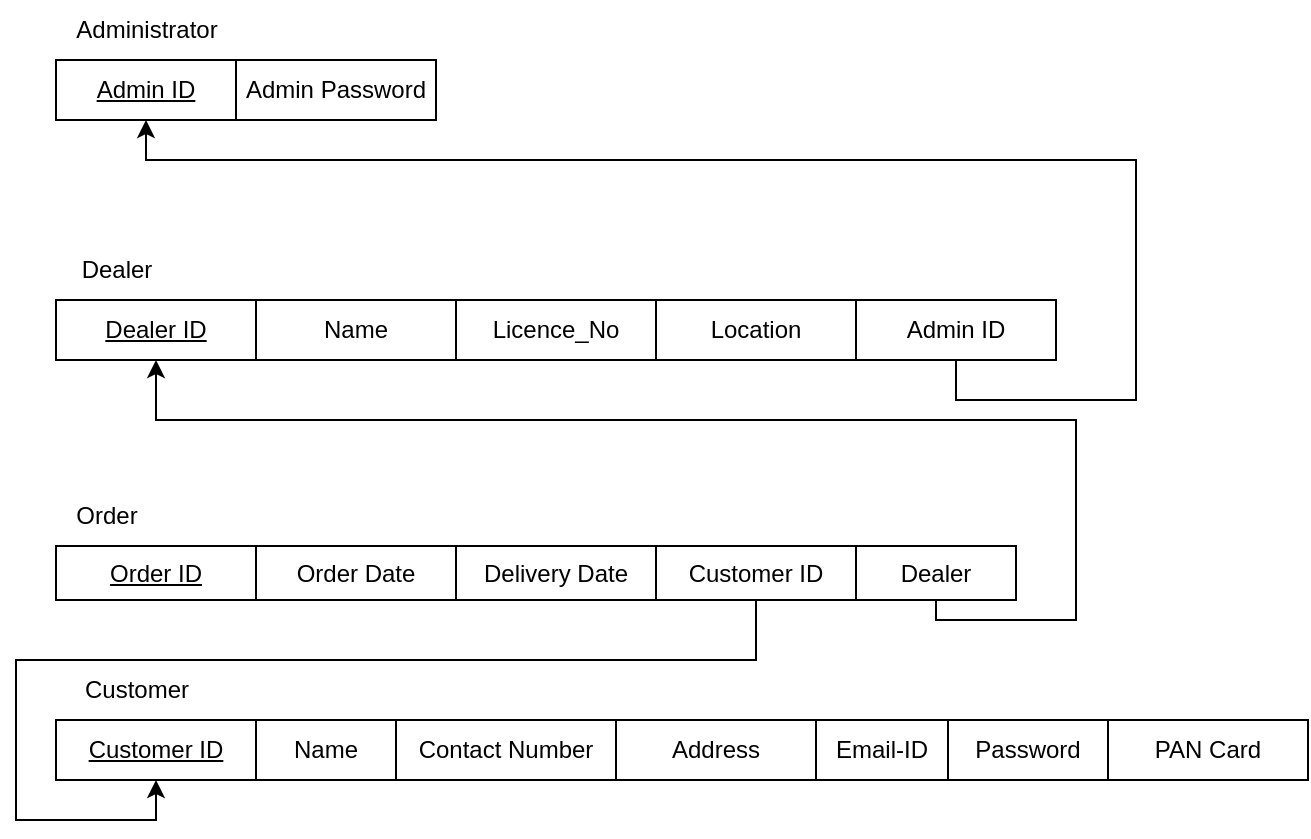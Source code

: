 <mxfile version="20.4.2" type="device"><diagram id="R2lEEEUBdFMjLlhIrx00" name="Page-1"><mxGraphModel dx="702" dy="529" grid="1" gridSize="10" guides="1" tooltips="1" connect="1" arrows="1" fold="1" page="1" pageScale="1" pageWidth="850" pageHeight="1100" math="0" shadow="0" extFonts="Permanent Marker^https://fonts.googleapis.com/css?family=Permanent+Marker"><root><mxCell id="0"/><mxCell id="1" parent="0"/><mxCell id="84UjTsxmqZAUeIyCRobC-1" value="&lt;u&gt;Admin ID&lt;/u&gt;" style="rounded=0;whiteSpace=wrap;html=1;hachureGap=4;" parent="1" vertex="1"><mxGeometry x="140" y="200" width="90" height="30" as="geometry"/></mxCell><mxCell id="84UjTsxmqZAUeIyCRobC-2" value="Admin Password" style="rounded=0;whiteSpace=wrap;html=1;hachureGap=4;" parent="1" vertex="1"><mxGeometry x="230" y="200" width="100" height="30" as="geometry"/></mxCell><mxCell id="84UjTsxmqZAUeIyCRobC-4" value="Administrator" style="text;html=1;align=center;verticalAlign=middle;resizable=0;points=[];autosize=1;strokeColor=none;fillColor=none;hachureGap=4;" parent="1" vertex="1"><mxGeometry x="140" y="170" width="90" height="30" as="geometry"/></mxCell><mxCell id="84UjTsxmqZAUeIyCRobC-5" value="&lt;u&gt;Dealer ID&lt;/u&gt;" style="whiteSpace=wrap;html=1;align=center;hachureGap=4;" parent="1" vertex="1"><mxGeometry x="140" y="320" width="100" height="30" as="geometry"/></mxCell><mxCell id="84UjTsxmqZAUeIyCRobC-6" value="Name" style="whiteSpace=wrap;html=1;align=center;hachureGap=4;" parent="1" vertex="1"><mxGeometry x="240" y="320" width="100" height="30" as="geometry"/></mxCell><mxCell id="84UjTsxmqZAUeIyCRobC-7" value="Licence_No" style="whiteSpace=wrap;html=1;align=center;hachureGap=4;" parent="1" vertex="1"><mxGeometry x="340" y="320" width="100" height="30" as="geometry"/></mxCell><mxCell id="84UjTsxmqZAUeIyCRobC-8" value="Location" style="whiteSpace=wrap;html=1;align=center;hachureGap=4;" parent="1" vertex="1"><mxGeometry x="440" y="320" width="100" height="30" as="geometry"/></mxCell><mxCell id="84UjTsxmqZAUeIyCRobC-9" value="Dealer" style="text;html=1;align=center;verticalAlign=middle;resizable=0;points=[];autosize=1;strokeColor=none;fillColor=none;hachureGap=4;" parent="1" vertex="1"><mxGeometry x="140" y="290" width="60" height="30" as="geometry"/></mxCell><mxCell id="Ih3YyUe4RHV4_V-9aLz9-3" style="edgeStyle=orthogonalEdgeStyle;rounded=0;orthogonalLoop=1;jettySize=auto;html=1;entryX=0.5;entryY=1;entryDx=0;entryDy=0;" edge="1" parent="1" source="84UjTsxmqZAUeIyCRobC-10" target="84UjTsxmqZAUeIyCRobC-19"><mxGeometry relative="1" as="geometry"><Array as="points"><mxPoint x="490" y="500"/><mxPoint x="120" y="500"/><mxPoint x="120" y="580"/><mxPoint x="190" y="580"/></Array></mxGeometry></mxCell><mxCell id="84UjTsxmqZAUeIyCRobC-10" value="Customer ID" style="whiteSpace=wrap;html=1;align=center;hachureGap=4;" parent="1" vertex="1"><mxGeometry x="440" y="443" width="100" height="27" as="geometry"/></mxCell><mxCell id="84UjTsxmqZAUeIyCRobC-11" value="&lt;u&gt;Order ID&lt;/u&gt;" style="whiteSpace=wrap;html=1;align=center;hachureGap=4;" parent="1" vertex="1"><mxGeometry x="140" y="443" width="100" height="27" as="geometry"/></mxCell><mxCell id="84UjTsxmqZAUeIyCRobC-12" value="Order Date" style="whiteSpace=wrap;html=1;align=center;hachureGap=4;" parent="1" vertex="1"><mxGeometry x="240" y="443" width="100" height="27" as="geometry"/></mxCell><mxCell id="84UjTsxmqZAUeIyCRobC-13" value="Delivery Date" style="whiteSpace=wrap;html=1;align=center;hachureGap=4;" parent="1" vertex="1"><mxGeometry x="340" y="443" width="100" height="27" as="geometry"/></mxCell><mxCell id="84UjTsxmqZAUeIyCRobC-14" value="Order" style="text;html=1;align=center;verticalAlign=middle;resizable=0;points=[];autosize=1;strokeColor=none;fillColor=none;hachureGap=4;" parent="1" vertex="1"><mxGeometry x="140" y="413" width="50" height="30" as="geometry"/></mxCell><mxCell id="Ih3YyUe4RHV4_V-9aLz9-2" style="edgeStyle=orthogonalEdgeStyle;rounded=0;orthogonalLoop=1;jettySize=auto;html=1;entryX=0.5;entryY=1;entryDx=0;entryDy=0;" edge="1" parent="1" source="84UjTsxmqZAUeIyCRobC-15" target="84UjTsxmqZAUeIyCRobC-5"><mxGeometry relative="1" as="geometry"><Array as="points"><mxPoint x="580" y="480"/><mxPoint x="650" y="480"/><mxPoint x="650" y="380"/><mxPoint x="190" y="380"/></Array></mxGeometry></mxCell><mxCell id="84UjTsxmqZAUeIyCRobC-15" value="Dealer" style="whiteSpace=wrap;html=1;align=center;hachureGap=4;" parent="1" vertex="1"><mxGeometry x="540" y="443" width="80" height="27" as="geometry"/></mxCell><mxCell id="Ih3YyUe4RHV4_V-9aLz9-1" style="edgeStyle=orthogonalEdgeStyle;rounded=0;orthogonalLoop=1;jettySize=auto;html=1;exitX=0.5;exitY=1;exitDx=0;exitDy=0;entryX=0.5;entryY=1;entryDx=0;entryDy=0;" edge="1" parent="1" source="84UjTsxmqZAUeIyCRobC-16" target="84UjTsxmqZAUeIyCRobC-1"><mxGeometry relative="1" as="geometry"><mxPoint x="690" y="390" as="targetPoint"/><Array as="points"><mxPoint x="590" y="370"/><mxPoint x="680" y="370"/><mxPoint x="680" y="250"/><mxPoint x="185" y="250"/></Array></mxGeometry></mxCell><mxCell id="84UjTsxmqZAUeIyCRobC-16" value="Admin ID" style="whiteSpace=wrap;html=1;align=center;hachureGap=4;" parent="1" vertex="1"><mxGeometry x="540" y="320" width="100" height="30" as="geometry"/></mxCell><mxCell id="84UjTsxmqZAUeIyCRobC-17" value="Address" style="whiteSpace=wrap;html=1;align=center;hachureGap=4;" parent="1" vertex="1"><mxGeometry x="420" y="530" width="100" height="30" as="geometry"/></mxCell><mxCell id="84UjTsxmqZAUeIyCRobC-18" value="Contact Number" style="whiteSpace=wrap;html=1;align=center;hachureGap=4;" parent="1" vertex="1"><mxGeometry x="310" y="530" width="110" height="30" as="geometry"/></mxCell><mxCell id="84UjTsxmqZAUeIyCRobC-19" value="&lt;u&gt;Customer ID&lt;/u&gt;" style="whiteSpace=wrap;html=1;align=center;hachureGap=4;" parent="1" vertex="1"><mxGeometry x="140" y="530" width="100" height="30" as="geometry"/></mxCell><mxCell id="84UjTsxmqZAUeIyCRobC-20" value="Name" style="whiteSpace=wrap;html=1;align=center;hachureGap=4;" parent="1" vertex="1"><mxGeometry x="240" y="530" width="70" height="30" as="geometry"/></mxCell><mxCell id="84UjTsxmqZAUeIyCRobC-21" value="Email-ID" style="whiteSpace=wrap;html=1;align=center;hachureGap=4;" parent="1" vertex="1"><mxGeometry x="520" y="530" width="66" height="30" as="geometry"/></mxCell><mxCell id="84UjTsxmqZAUeIyCRobC-22" value="PAN Card" style="whiteSpace=wrap;html=1;align=center;hachureGap=4;" parent="1" vertex="1"><mxGeometry x="666" y="530" width="100" height="30" as="geometry"/></mxCell><mxCell id="84UjTsxmqZAUeIyCRobC-23" value="Password" style="rounded=0;whiteSpace=wrap;html=1;hachureGap=4;" parent="1" vertex="1"><mxGeometry x="586" y="530" width="80" height="30" as="geometry"/></mxCell><mxCell id="84UjTsxmqZAUeIyCRobC-25" value="Customer" style="text;html=1;align=center;verticalAlign=middle;resizable=0;points=[];autosize=1;strokeColor=none;fillColor=none;hachureGap=4;" parent="1" vertex="1"><mxGeometry x="140" y="500" width="80" height="30" as="geometry"/></mxCell></root></mxGraphModel></diagram></mxfile>